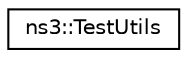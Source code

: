 digraph "Graphical Class Hierarchy"
{
 // LATEX_PDF_SIZE
  edge [fontname="Helvetica",fontsize="10",labelfontname="Helvetica",labelfontsize="10"];
  node [fontname="Helvetica",fontsize="10",shape=record];
  rankdir="LR";
  Node0 [label="ns3::TestUtils",height=0.2,width=0.4,color="black", fillcolor="white", style="filled",URL="$classns3_1_1_test_utils.html",tooltip="Test Utils."];
}
